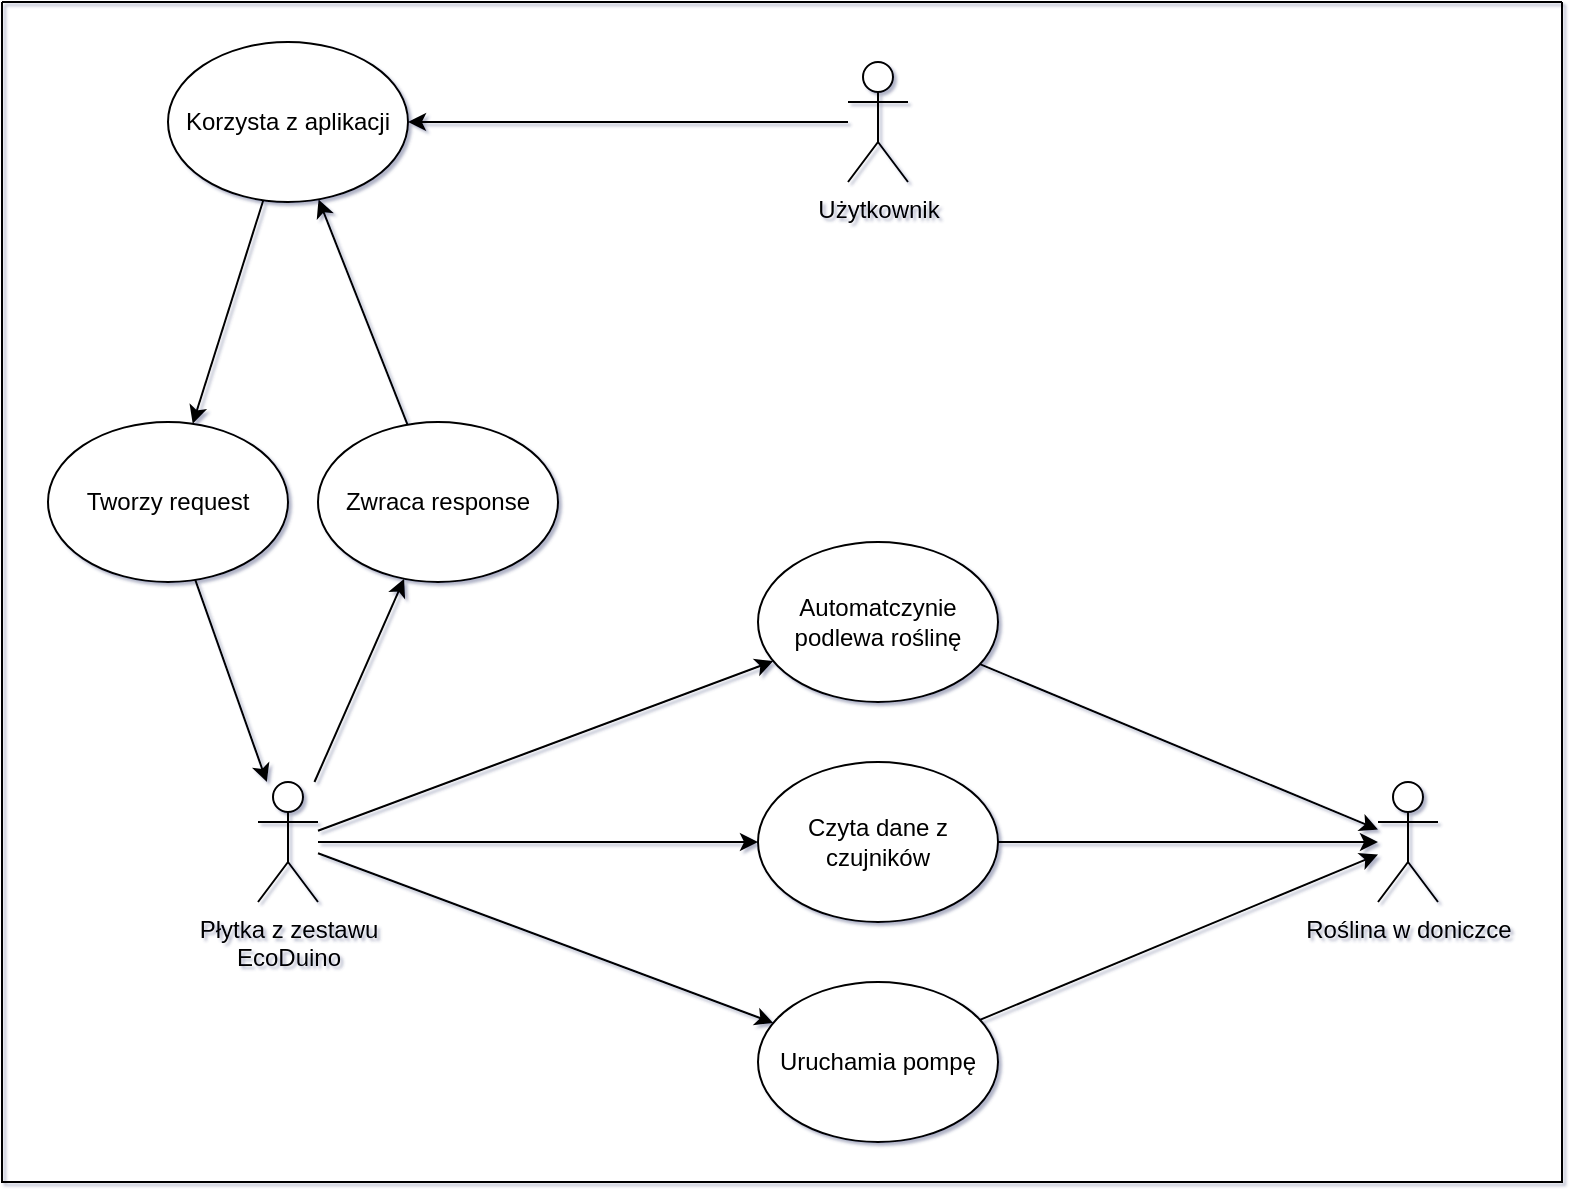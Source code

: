 <mxfile>
    <diagram id="rXjJWLvqeV444d2F1mVx" name="Page-1">
        <mxGraphModel dx="1103" dy="846" grid="1" gridSize="10" guides="1" tooltips="1" connect="1" arrows="1" fold="1" page="1" pageScale="1" pageWidth="1100" pageHeight="850" background="#ffffff" math="0" shadow="1">
            <root>
                <mxCell id="0"/>
                <mxCell id="1" parent="0"/>
                <mxCell id="2" value="Użytkownik" style="shape=umlActor;verticalLabelPosition=bottom;verticalAlign=top;html=1;outlineConnect=0;rounded=0;" parent="1" vertex="1">
                    <mxGeometry x="603" y="160" width="30" height="60" as="geometry"/>
                </mxCell>
                <mxCell id="3" value="Płytka z zestawu &lt;br&gt;EcoDuino" style="shape=umlActor;verticalLabelPosition=bottom;verticalAlign=top;html=1;outlineConnect=0;rounded=0;" parent="1" vertex="1">
                    <mxGeometry x="308" y="520" width="30" height="60" as="geometry"/>
                </mxCell>
                <mxCell id="4" value="Roślina w doniczce" style="shape=umlActor;verticalLabelPosition=bottom;verticalAlign=top;html=1;outlineConnect=0;rounded=0;" parent="1" vertex="1">
                    <mxGeometry x="868" y="520" width="30" height="60" as="geometry"/>
                </mxCell>
                <mxCell id="5" value="Korzysta z aplikacji" style="ellipse;whiteSpace=wrap;html=1;rounded=0;" parent="1" vertex="1">
                    <mxGeometry x="263" y="150" width="120" height="80" as="geometry"/>
                </mxCell>
                <mxCell id="6" value="" style="endArrow=classic;html=1;rounded=0;" parent="1" source="2" target="5" edge="1">
                    <mxGeometry width="50" height="50" relative="1" as="geometry">
                        <mxPoint x="588" y="310" as="sourcePoint"/>
                        <mxPoint x="638" y="260" as="targetPoint"/>
                    </mxGeometry>
                </mxCell>
                <mxCell id="7" value="Tworzy request" style="ellipse;whiteSpace=wrap;html=1;rounded=0;" parent="1" vertex="1">
                    <mxGeometry x="203" y="340" width="120" height="80" as="geometry"/>
                </mxCell>
                <mxCell id="8" value="" style="endArrow=classic;html=1;rounded=0;" parent="1" source="5" target="7" edge="1">
                    <mxGeometry width="50" height="50" relative="1" as="geometry">
                        <mxPoint x="408" y="340" as="sourcePoint"/>
                        <mxPoint x="458" y="290" as="targetPoint"/>
                    </mxGeometry>
                </mxCell>
                <mxCell id="9" value="" style="endArrow=classic;html=1;rounded=0;" parent="1" source="7" target="3" edge="1">
                    <mxGeometry width="50" height="50" relative="1" as="geometry">
                        <mxPoint x="588" y="310" as="sourcePoint"/>
                        <mxPoint x="638" y="260" as="targetPoint"/>
                    </mxGeometry>
                </mxCell>
                <mxCell id="10" value="Zwraca response" style="ellipse;whiteSpace=wrap;html=1;rounded=0;" parent="1" vertex="1">
                    <mxGeometry x="338" y="340" width="120" height="80" as="geometry"/>
                </mxCell>
                <mxCell id="11" value="" style="endArrow=classic;html=1;rounded=0;" parent="1" source="3" target="10" edge="1">
                    <mxGeometry width="50" height="50" relative="1" as="geometry">
                        <mxPoint x="588" y="310" as="sourcePoint"/>
                        <mxPoint x="638" y="260" as="targetPoint"/>
                    </mxGeometry>
                </mxCell>
                <mxCell id="12" value="" style="endArrow=classic;html=1;rounded=0;" parent="1" source="10" target="5" edge="1">
                    <mxGeometry width="50" height="50" relative="1" as="geometry">
                        <mxPoint x="498" y="370" as="sourcePoint"/>
                        <mxPoint x="548" y="320" as="targetPoint"/>
                    </mxGeometry>
                </mxCell>
                <mxCell id="13" value="Uruchamia pompę" style="ellipse;whiteSpace=wrap;html=1;rounded=0;" parent="1" vertex="1">
                    <mxGeometry x="558" y="620" width="120" height="80" as="geometry"/>
                </mxCell>
                <mxCell id="14" value="" style="endArrow=classic;html=1;rounded=0;" parent="1" source="3" target="13" edge="1">
                    <mxGeometry width="50" height="50" relative="1" as="geometry">
                        <mxPoint x="428" y="400" as="sourcePoint"/>
                        <mxPoint x="478" y="350" as="targetPoint"/>
                    </mxGeometry>
                </mxCell>
                <mxCell id="16" value="Czyta dane z czujników" style="ellipse;whiteSpace=wrap;html=1;rounded=0;" parent="1" vertex="1">
                    <mxGeometry x="558" y="510" width="120" height="80" as="geometry"/>
                </mxCell>
                <mxCell id="17" value="Automatczynie podlewa roślinę" style="ellipse;whiteSpace=wrap;html=1;rounded=0;" parent="1" vertex="1">
                    <mxGeometry x="558" y="400" width="120" height="80" as="geometry"/>
                </mxCell>
                <mxCell id="18" value="" style="endArrow=classic;html=1;rounded=0;" parent="1" source="13" target="4" edge="1">
                    <mxGeometry width="50" height="50" relative="1" as="geometry">
                        <mxPoint x="808" y="200" as="sourcePoint"/>
                        <mxPoint x="858" y="150" as="targetPoint"/>
                    </mxGeometry>
                </mxCell>
                <mxCell id="19" value="" style="endArrow=classic;html=1;rounded=0;" parent="1" source="3" target="17" edge="1">
                    <mxGeometry width="50" height="50" relative="1" as="geometry">
                        <mxPoint x="558" y="420" as="sourcePoint"/>
                        <mxPoint x="608" y="370" as="targetPoint"/>
                    </mxGeometry>
                </mxCell>
                <mxCell id="20" value="" style="endArrow=classic;html=1;rounded=0;" parent="1" source="17" target="4" edge="1">
                    <mxGeometry width="50" height="50" relative="1" as="geometry">
                        <mxPoint x="638" y="390" as="sourcePoint"/>
                        <mxPoint x="688" y="340" as="targetPoint"/>
                    </mxGeometry>
                </mxCell>
                <mxCell id="26" value="" style="swimlane;startSize=0;" parent="1" vertex="1">
                    <mxGeometry x="180" y="130" width="780" height="590" as="geometry"/>
                </mxCell>
                <mxCell id="29" value="" style="endArrow=classic;html=1;" edge="1" parent="1" source="3" target="16">
                    <mxGeometry width="50" height="50" relative="1" as="geometry">
                        <mxPoint x="520" y="460" as="sourcePoint"/>
                        <mxPoint x="570" y="410" as="targetPoint"/>
                    </mxGeometry>
                </mxCell>
                <mxCell id="30" value="" style="endArrow=classic;html=1;" edge="1" parent="1" source="16" target="4">
                    <mxGeometry width="50" height="50" relative="1" as="geometry">
                        <mxPoint x="520" y="460" as="sourcePoint"/>
                        <mxPoint x="570" y="410" as="targetPoint"/>
                    </mxGeometry>
                </mxCell>
            </root>
        </mxGraphModel>
    </diagram>
</mxfile>
